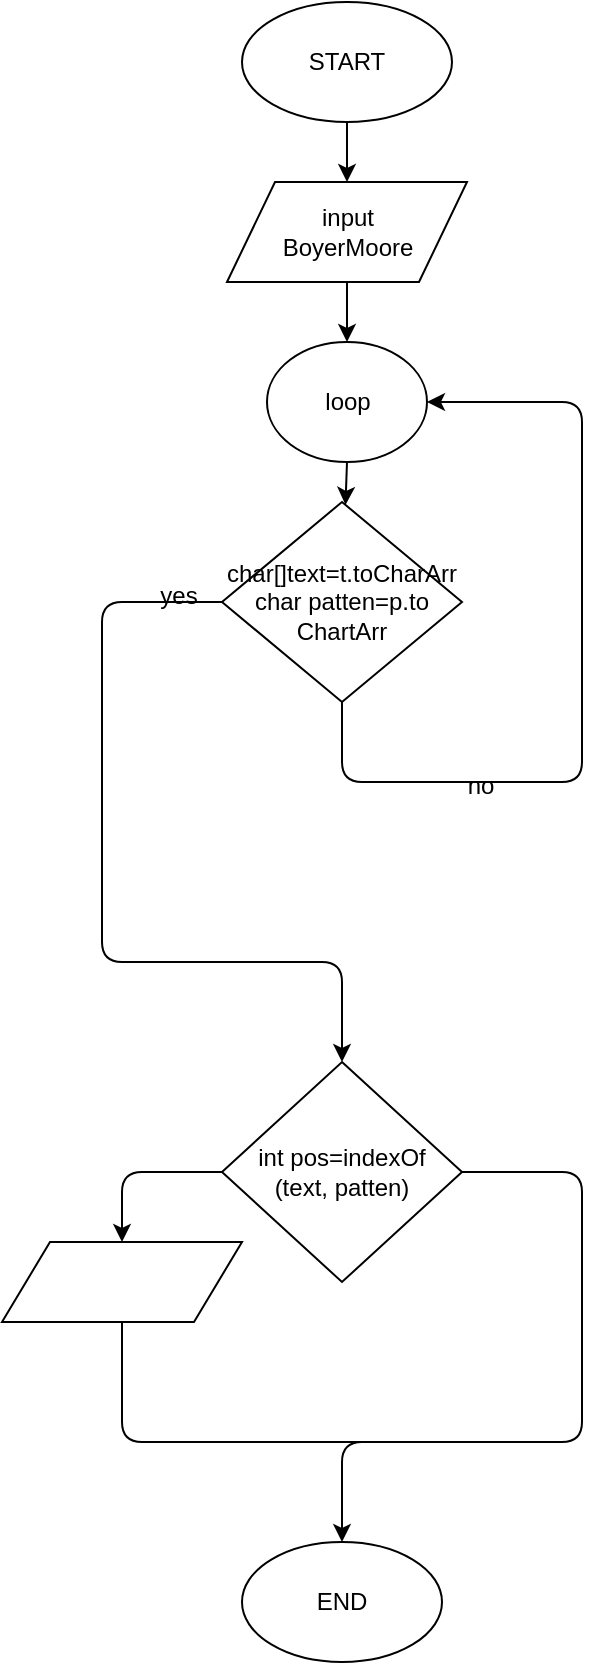 <mxfile version="13.0.3" type="device"><diagram id="cuFylyRBsQMFXHf2DxmA" name="Halaman-1"><mxGraphModel dx="852" dy="494" grid="1" gridSize="10" guides="1" tooltips="1" connect="1" arrows="1" fold="1" page="1" pageScale="1" pageWidth="850" pageHeight="1100" math="0" shadow="0"><root><mxCell id="0"/><mxCell id="1" parent="0"/><mxCell id="0io9CQr2eC6Eyy4kHBpF-1" value="START" style="ellipse;whiteSpace=wrap;html=1;" vertex="1" parent="1"><mxGeometry x="390" y="40" width="105" height="60" as="geometry"/></mxCell><mxCell id="0io9CQr2eC6Eyy4kHBpF-2" value="" style="endArrow=classic;html=1;exitX=0.5;exitY=1;exitDx=0;exitDy=0;" edge="1" parent="1" source="0io9CQr2eC6Eyy4kHBpF-4" target="0io9CQr2eC6Eyy4kHBpF-5"><mxGeometry width="50" height="50" relative="1" as="geometry"><mxPoint x="400" y="280" as="sourcePoint"/><mxPoint x="443" y="220" as="targetPoint"/></mxGeometry></mxCell><mxCell id="0io9CQr2eC6Eyy4kHBpF-3" value="" style="endArrow=classic;html=1;exitX=0.5;exitY=1;exitDx=0;exitDy=0;" edge="1" parent="1" source="0io9CQr2eC6Eyy4kHBpF-1" target="0io9CQr2eC6Eyy4kHBpF-4"><mxGeometry width="50" height="50" relative="1" as="geometry"><mxPoint x="400" y="280" as="sourcePoint"/><mxPoint x="443" y="140" as="targetPoint"/></mxGeometry></mxCell><mxCell id="0io9CQr2eC6Eyy4kHBpF-4" value="input&lt;br&gt;BoyerMoore" style="shape=parallelogram;perimeter=parallelogramPerimeter;whiteSpace=wrap;html=1;" vertex="1" parent="1"><mxGeometry x="382.5" y="130" width="120" height="50" as="geometry"/></mxCell><mxCell id="0io9CQr2eC6Eyy4kHBpF-5" value="loop" style="ellipse;whiteSpace=wrap;html=1;" vertex="1" parent="1"><mxGeometry x="402.5" y="210" width="80" height="60" as="geometry"/></mxCell><mxCell id="0io9CQr2eC6Eyy4kHBpF-6" value="" style="endArrow=classic;html=1;exitX=0.5;exitY=1;exitDx=0;exitDy=0;" edge="1" parent="1" source="0io9CQr2eC6Eyy4kHBpF-5" target="0io9CQr2eC6Eyy4kHBpF-7"><mxGeometry width="50" height="50" relative="1" as="geometry"><mxPoint x="417.5" y="340" as="sourcePoint"/><mxPoint x="443" y="300" as="targetPoint"/></mxGeometry></mxCell><mxCell id="0io9CQr2eC6Eyy4kHBpF-7" value="char[]text=t.toCharArr&lt;br&gt;char patten=p.to&lt;br&gt;ChartArr" style="rhombus;whiteSpace=wrap;html=1;" vertex="1" parent="1"><mxGeometry x="380" y="290" width="120" height="100" as="geometry"/></mxCell><mxCell id="0io9CQr2eC6Eyy4kHBpF-8" value="" style="endArrow=classic;html=1;exitX=0.5;exitY=1;exitDx=0;exitDy=0;entryX=1;entryY=0.5;entryDx=0;entryDy=0;" edge="1" parent="1" source="0io9CQr2eC6Eyy4kHBpF-7" target="0io9CQr2eC6Eyy4kHBpF-5"><mxGeometry width="50" height="50" relative="1" as="geometry"><mxPoint x="460" y="420" as="sourcePoint"/><mxPoint x="490" y="240" as="targetPoint"/><Array as="points"><mxPoint x="440" y="430"/><mxPoint x="560" y="430"/><mxPoint x="560" y="240"/></Array></mxGeometry></mxCell><mxCell id="0io9CQr2eC6Eyy4kHBpF-9" value="no" style="text;html=1;align=center;verticalAlign=middle;resizable=0;points=[];autosize=1;" vertex="1" parent="1"><mxGeometry x="494" y="422" width="30" height="20" as="geometry"/></mxCell><mxCell id="0io9CQr2eC6Eyy4kHBpF-10" value="" style="endArrow=classic;html=1;exitX=0;exitY=0.5;exitDx=0;exitDy=0;" edge="1" parent="1" source="0io9CQr2eC6Eyy4kHBpF-7"><mxGeometry width="50" height="50" relative="1" as="geometry"><mxPoint x="400" y="490" as="sourcePoint"/><mxPoint x="440" y="570" as="targetPoint"/><Array as="points"><mxPoint x="320" y="340"/><mxPoint x="320" y="520"/><mxPoint x="440" y="520"/></Array></mxGeometry></mxCell><mxCell id="0io9CQr2eC6Eyy4kHBpF-12" value="yes" style="text;html=1;align=center;verticalAlign=middle;resizable=0;points=[];autosize=1;" vertex="1" parent="1"><mxGeometry x="343" y="327" width="30" height="20" as="geometry"/></mxCell><mxCell id="0io9CQr2eC6Eyy4kHBpF-13" value="int pos=indexOf&lt;br&gt;(text, patten)" style="rhombus;whiteSpace=wrap;html=1;" vertex="1" parent="1"><mxGeometry x="380" y="570" width="120" height="110" as="geometry"/></mxCell><mxCell id="0io9CQr2eC6Eyy4kHBpF-14" value="" style="endArrow=classic;html=1;exitX=1;exitY=0.5;exitDx=0;exitDy=0;" edge="1" parent="1" source="0io9CQr2eC6Eyy4kHBpF-13"><mxGeometry width="50" height="50" relative="1" as="geometry"><mxPoint x="400" y="700" as="sourcePoint"/><mxPoint x="440" y="810" as="targetPoint"/><Array as="points"><mxPoint x="560" y="625"/><mxPoint x="560" y="760"/><mxPoint x="440" y="760"/></Array></mxGeometry></mxCell><mxCell id="0io9CQr2eC6Eyy4kHBpF-15" value="" style="endArrow=classic;html=1;exitX=0;exitY=0.5;exitDx=0;exitDy=0;" edge="1" parent="1" source="0io9CQr2eC6Eyy4kHBpF-13" target="0io9CQr2eC6Eyy4kHBpF-16"><mxGeometry width="50" height="50" relative="1" as="geometry"><mxPoint x="400" y="700" as="sourcePoint"/><mxPoint x="330" y="660" as="targetPoint"/><Array as="points"><mxPoint x="330" y="625"/></Array></mxGeometry></mxCell><mxCell id="0io9CQr2eC6Eyy4kHBpF-16" value="" style="shape=parallelogram;perimeter=parallelogramPerimeter;whiteSpace=wrap;html=1;" vertex="1" parent="1"><mxGeometry x="270" y="660" width="120" height="40" as="geometry"/></mxCell><mxCell id="0io9CQr2eC6Eyy4kHBpF-17" value="" style="endArrow=none;html=1;entryX=0.5;entryY=1;entryDx=0;entryDy=0;" edge="1" parent="1" target="0io9CQr2eC6Eyy4kHBpF-16"><mxGeometry width="50" height="50" relative="1" as="geometry"><mxPoint x="450" y="760" as="sourcePoint"/><mxPoint x="330" y="700" as="targetPoint"/><Array as="points"><mxPoint x="330" y="760"/></Array></mxGeometry></mxCell><mxCell id="0io9CQr2eC6Eyy4kHBpF-18" value="END" style="ellipse;whiteSpace=wrap;html=1;" vertex="1" parent="1"><mxGeometry x="390" y="810" width="100" height="60" as="geometry"/></mxCell></root></mxGraphModel></diagram></mxfile>